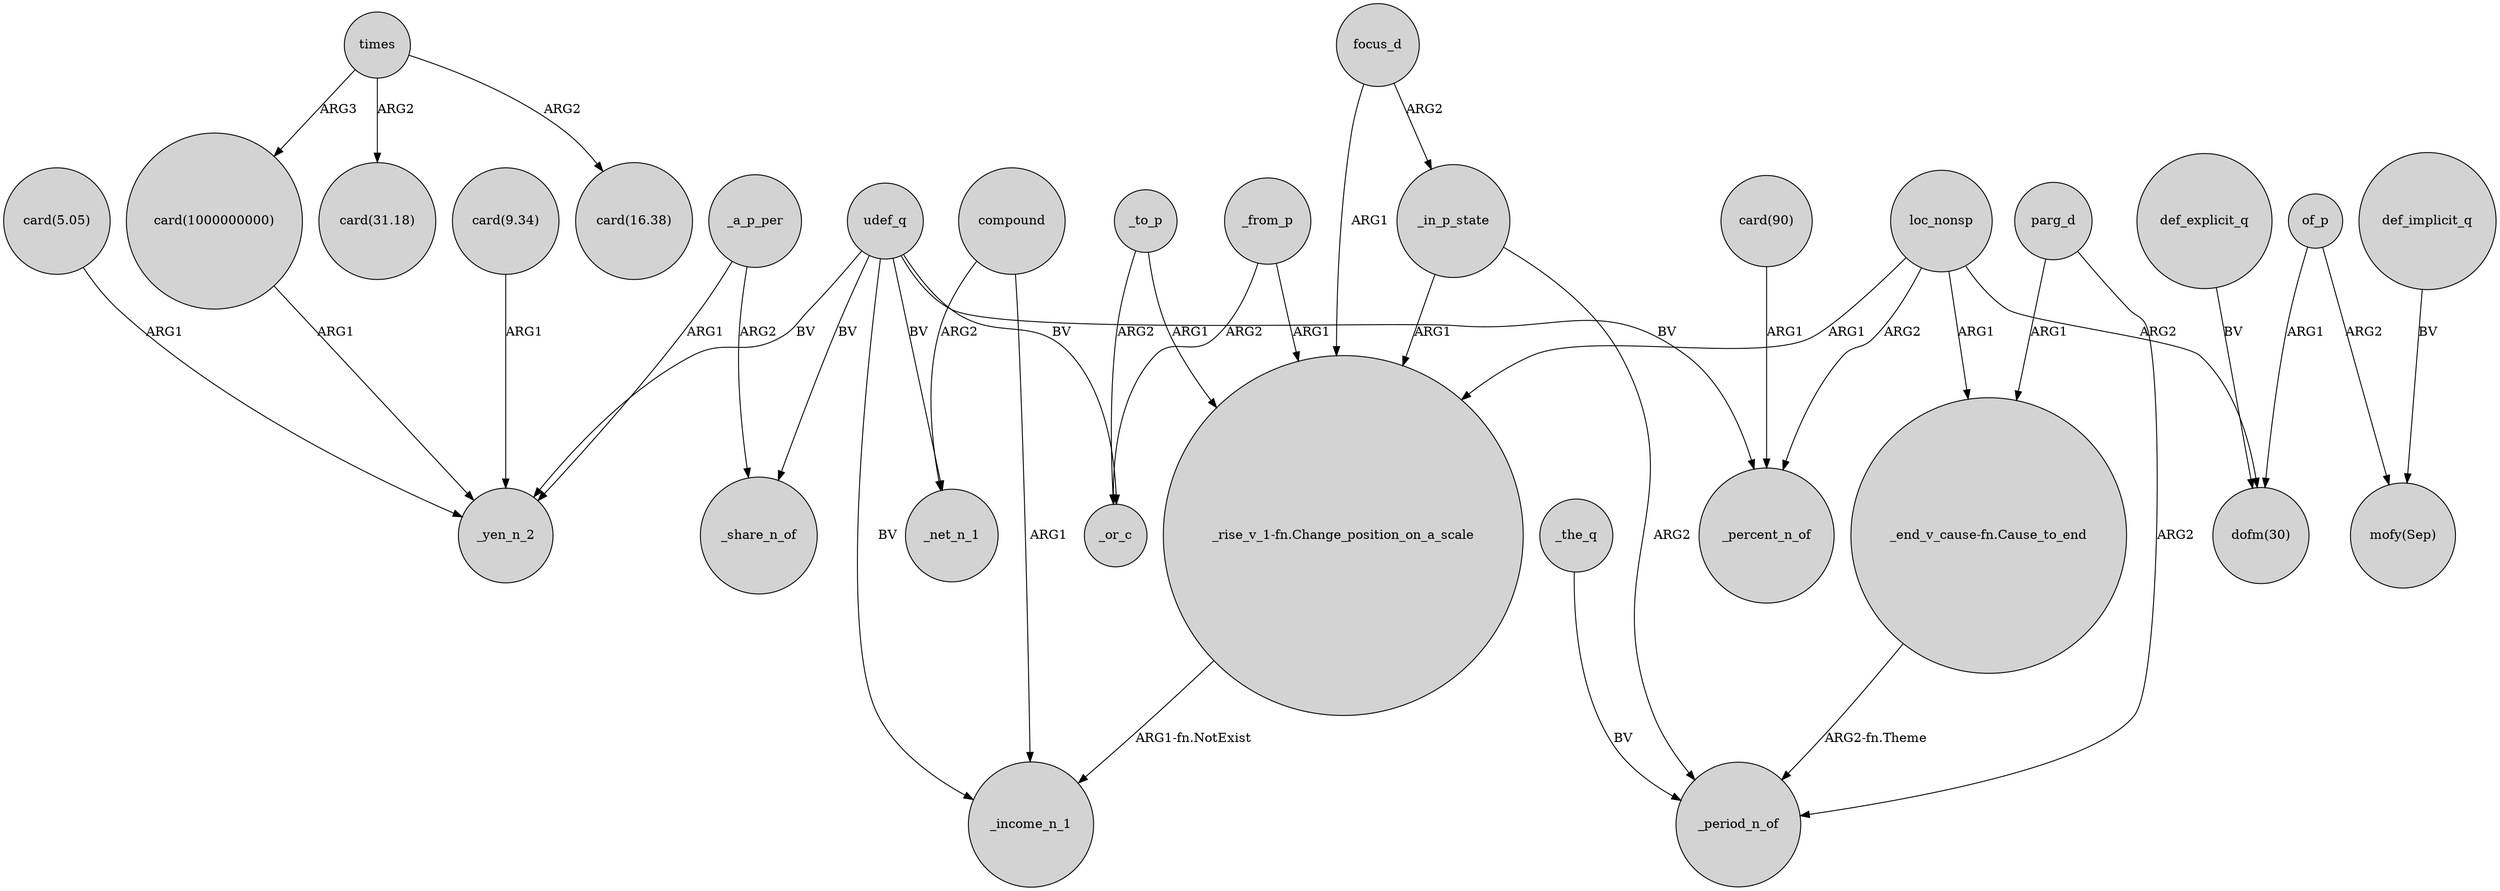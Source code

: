 digraph {
	node [shape=circle style=filled]
	udef_q -> _yen_n_2 [label=BV]
	"card(1000000000)" -> _yen_n_2 [label=ARG1]
	compound -> _income_n_1 [label=ARG1]
	"_rise_v_1-fn.Change_position_on_a_scale" -> _income_n_1 [label="ARG1-fn.NotExist"]
	_a_p_per -> _yen_n_2 [label=ARG1]
	focus_d -> _in_p_state [label=ARG2]
	_a_p_per -> _share_n_of [label=ARG2]
	of_p -> "mofy(Sep)" [label=ARG2]
	udef_q -> _or_c [label=BV]
	_to_p -> _or_c [label=ARG2]
	times -> "card(1000000000)" [label=ARG3]
	def_explicit_q -> "dofm(30)" [label=BV]
	_the_q -> _period_n_of [label=BV]
	loc_nonsp -> "dofm(30)" [label=ARG2]
	parg_d -> _period_n_of [label=ARG2]
	compound -> _net_n_1 [label=ARG2]
	loc_nonsp -> "_end_v_cause-fn.Cause_to_end" [label=ARG1]
	loc_nonsp -> _percent_n_of [label=ARG2]
	loc_nonsp -> "_rise_v_1-fn.Change_position_on_a_scale" [label=ARG1]
	parg_d -> "_end_v_cause-fn.Cause_to_end" [label=ARG1]
	def_implicit_q -> "mofy(Sep)" [label=BV]
	_in_p_state -> _period_n_of [label=ARG2]
	focus_d -> "_rise_v_1-fn.Change_position_on_a_scale" [label=ARG1]
	"card(9.34)" -> _yen_n_2 [label=ARG1]
	_from_p -> _or_c [label=ARG2]
	udef_q -> _share_n_of [label=BV]
	"_end_v_cause-fn.Cause_to_end" -> _period_n_of [label="ARG2-fn.Theme"]
	"card(90)" -> _percent_n_of [label=ARG1]
	udef_q -> _net_n_1 [label=BV]
	_from_p -> "_rise_v_1-fn.Change_position_on_a_scale" [label=ARG1]
	_in_p_state -> "_rise_v_1-fn.Change_position_on_a_scale" [label=ARG1]
	udef_q -> _percent_n_of [label=BV]
	of_p -> "dofm(30)" [label=ARG1]
	_to_p -> "_rise_v_1-fn.Change_position_on_a_scale" [label=ARG1]
	"card(5.05)" -> _yen_n_2 [label=ARG1]
	udef_q -> _income_n_1 [label=BV]
	times -> "card(31.18)" [label=ARG2]
	times -> "card(16.38)" [label=ARG2]
}
